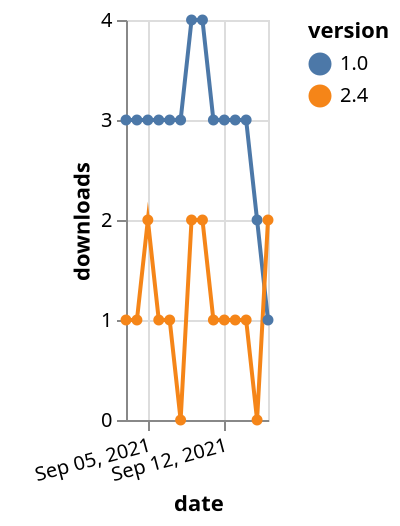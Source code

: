{"$schema": "https://vega.github.io/schema/vega-lite/v5.json", "description": "A simple bar chart with embedded data.", "data": {"values": [{"date": "2021-09-03", "total": 4783, "delta": 3, "version": "1.0"}, {"date": "2021-09-04", "total": 4786, "delta": 3, "version": "1.0"}, {"date": "2021-09-05", "total": 4789, "delta": 3, "version": "1.0"}, {"date": "2021-09-06", "total": 4792, "delta": 3, "version": "1.0"}, {"date": "2021-09-07", "total": 4795, "delta": 3, "version": "1.0"}, {"date": "2021-09-08", "total": 4798, "delta": 3, "version": "1.0"}, {"date": "2021-09-09", "total": 4802, "delta": 4, "version": "1.0"}, {"date": "2021-09-10", "total": 4806, "delta": 4, "version": "1.0"}, {"date": "2021-09-11", "total": 4809, "delta": 3, "version": "1.0"}, {"date": "2021-09-12", "total": 4812, "delta": 3, "version": "1.0"}, {"date": "2021-09-13", "total": 4815, "delta": 3, "version": "1.0"}, {"date": "2021-09-14", "total": 4818, "delta": 3, "version": "1.0"}, {"date": "2021-09-15", "total": 4820, "delta": 2, "version": "1.0"}, {"date": "2021-09-16", "total": 4821, "delta": 1, "version": "1.0"}, {"date": "2021-09-03", "total": 351, "delta": 1, "version": "2.4"}, {"date": "2021-09-04", "total": 352, "delta": 1, "version": "2.4"}, {"date": "2021-09-05", "total": 354, "delta": 2, "version": "2.4"}, {"date": "2021-09-06", "total": 355, "delta": 1, "version": "2.4"}, {"date": "2021-09-07", "total": 356, "delta": 1, "version": "2.4"}, {"date": "2021-09-08", "total": 356, "delta": 0, "version": "2.4"}, {"date": "2021-09-09", "total": 358, "delta": 2, "version": "2.4"}, {"date": "2021-09-10", "total": 360, "delta": 2, "version": "2.4"}, {"date": "2021-09-11", "total": 361, "delta": 1, "version": "2.4"}, {"date": "2021-09-12", "total": 362, "delta": 1, "version": "2.4"}, {"date": "2021-09-13", "total": 363, "delta": 1, "version": "2.4"}, {"date": "2021-09-14", "total": 364, "delta": 1, "version": "2.4"}, {"date": "2021-09-15", "total": 364, "delta": 0, "version": "2.4"}, {"date": "2021-09-16", "total": 366, "delta": 2, "version": "2.4"}]}, "width": "container", "mark": {"type": "line", "point": {"filled": true}}, "encoding": {"x": {"field": "date", "type": "temporal", "timeUnit": "yearmonthdate", "title": "date", "axis": {"labelAngle": -15}}, "y": {"field": "delta", "type": "quantitative", "title": "downloads"}, "color": {"field": "version", "type": "nominal"}, "tooltip": {"field": "delta"}}}